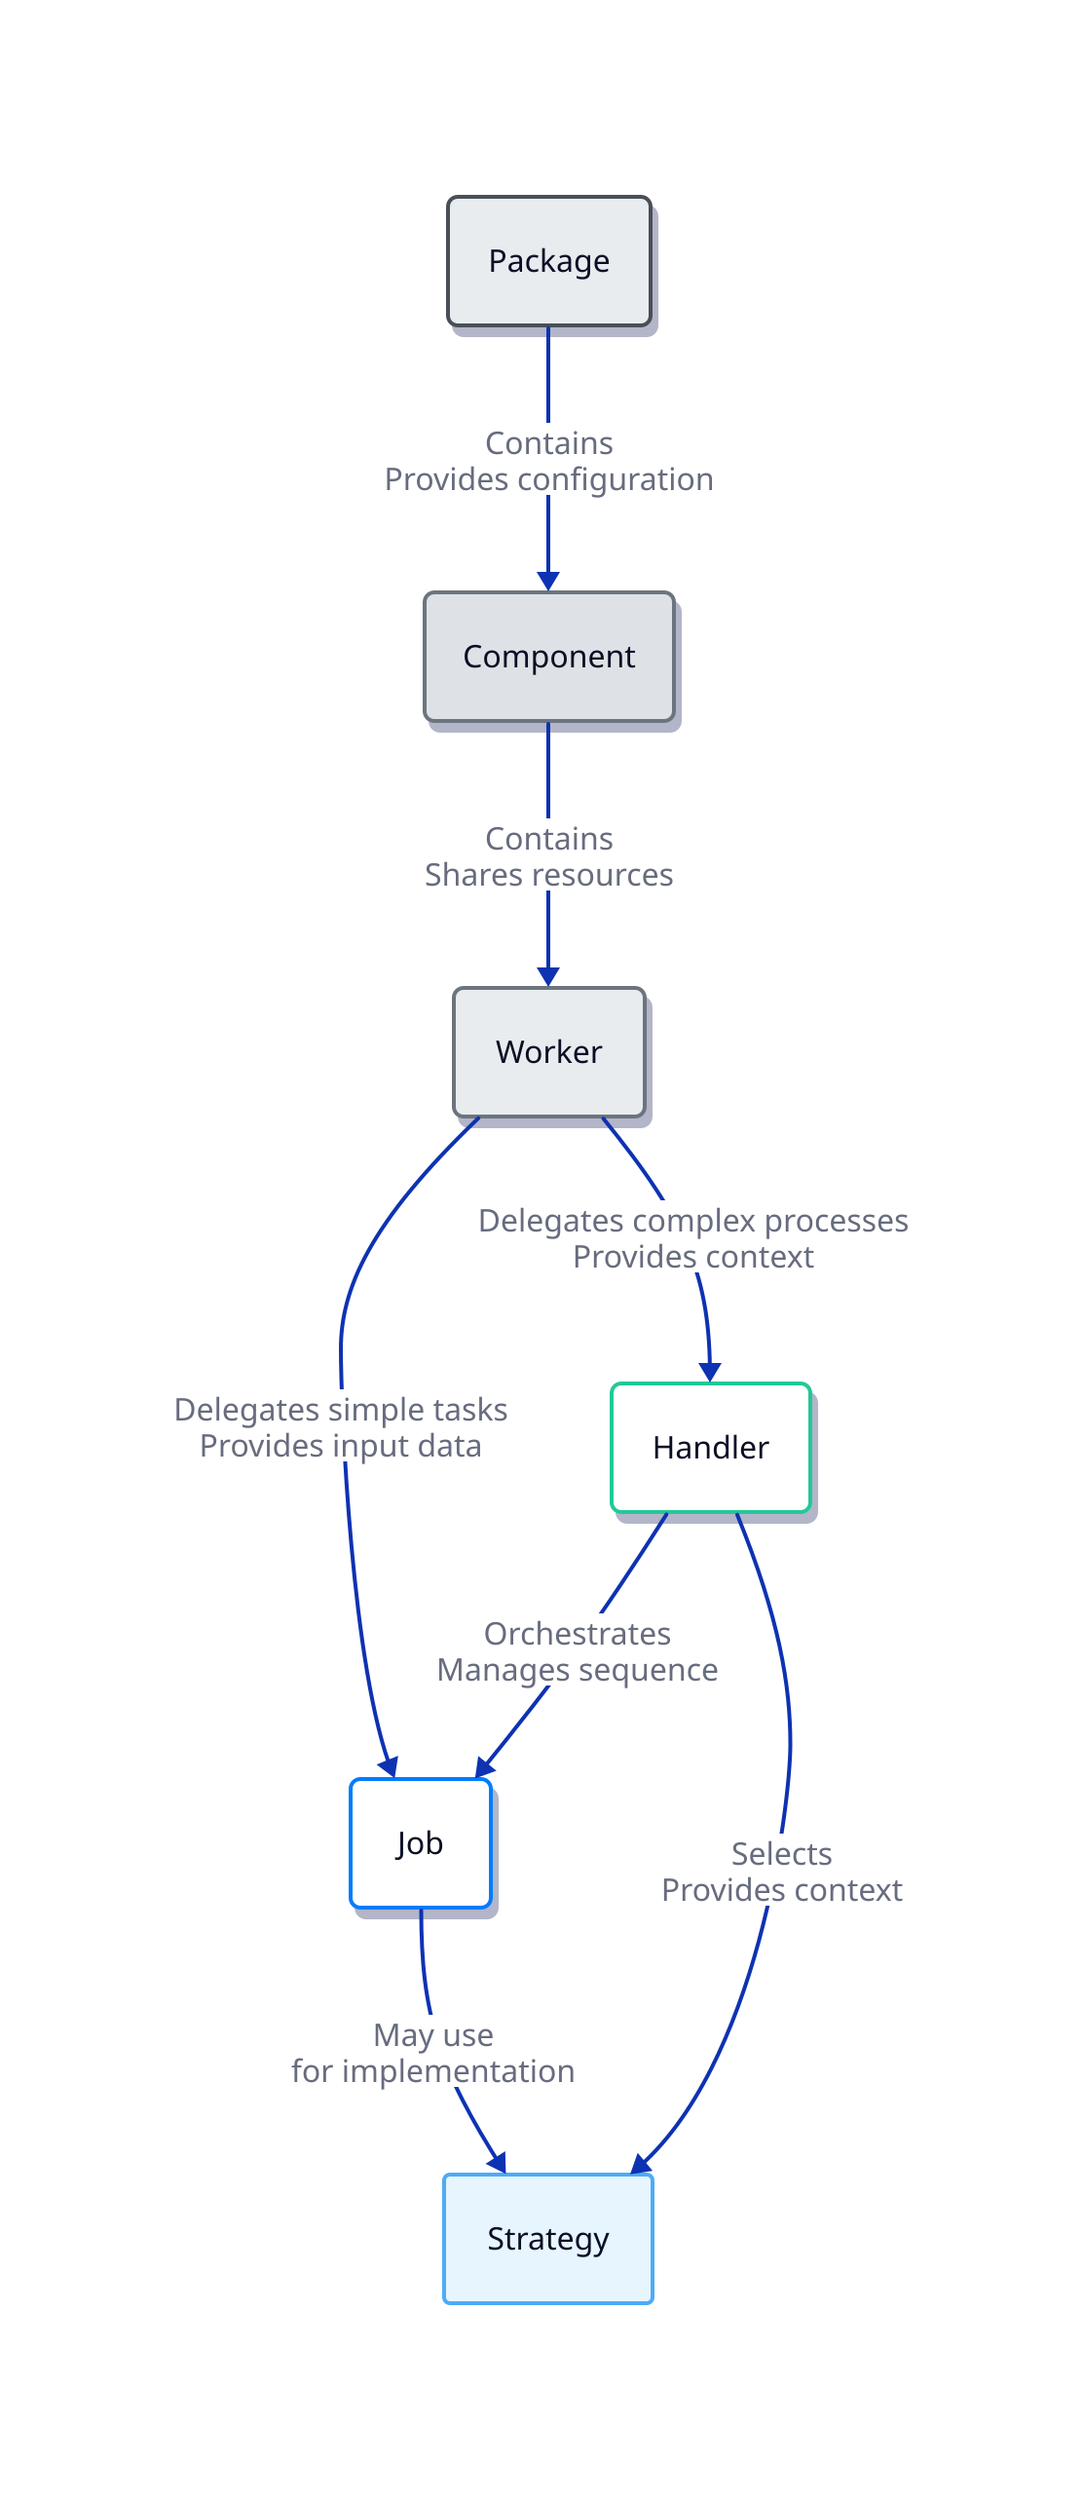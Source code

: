 # Derafu Backbone - Component Relationships
direction: down

# Define core components
package: Package {
  style.fill: "#e9ecef"
  style.stroke: "#495057"
  style.stroke-width: 2
  style.border-radius: 5
  style.shadow: true
  label: "Package"
}

component: Component {
  style.fill: "#dee2e6"
  style.stroke: "#6c757d"
  style.stroke-width: 2
  style.border-radius: 5
  style.shadow: true
  label: "Component"
}

worker: Worker {
  style.fill: "#e9ecef"
  style.stroke: "#6c757d"
  style.border-radius: 5
  style.shadow: true
  label: "Worker"
}

job: Job {
  style.fill: "#fff"
  style.stroke: "#007bff"
  style.stroke-width: 2
  style.border-radius: 5
  style.shadow: true
  label: "Job"
}

handler: Handler {
  style.fill: "#fff"
  style.stroke: "#20c997"
  style.stroke-width: 2
  style.border-radius: 5
  style.shadow: true
  label: "Handler"
}

strategy: Strategy {
  style.fill: "#e7f5ff"
  style.stroke: "#4dabf7"
  style.border-radius: 3
  label: "Strategy"
}

# Define relationships with explanations
package -> component: "Contains\nProvides configuration"
component -> worker: "Contains\nShares resources"
worker -> job: "Delegates simple tasks\nProvides input data"
worker -> handler: "Delegates complex processes\nProvides context"
handler -> job: "Orchestrates\nManages sequence"
handler -> strategy: "Selects\nProvides context"
job --> strategy: "May use\nfor implementation"
